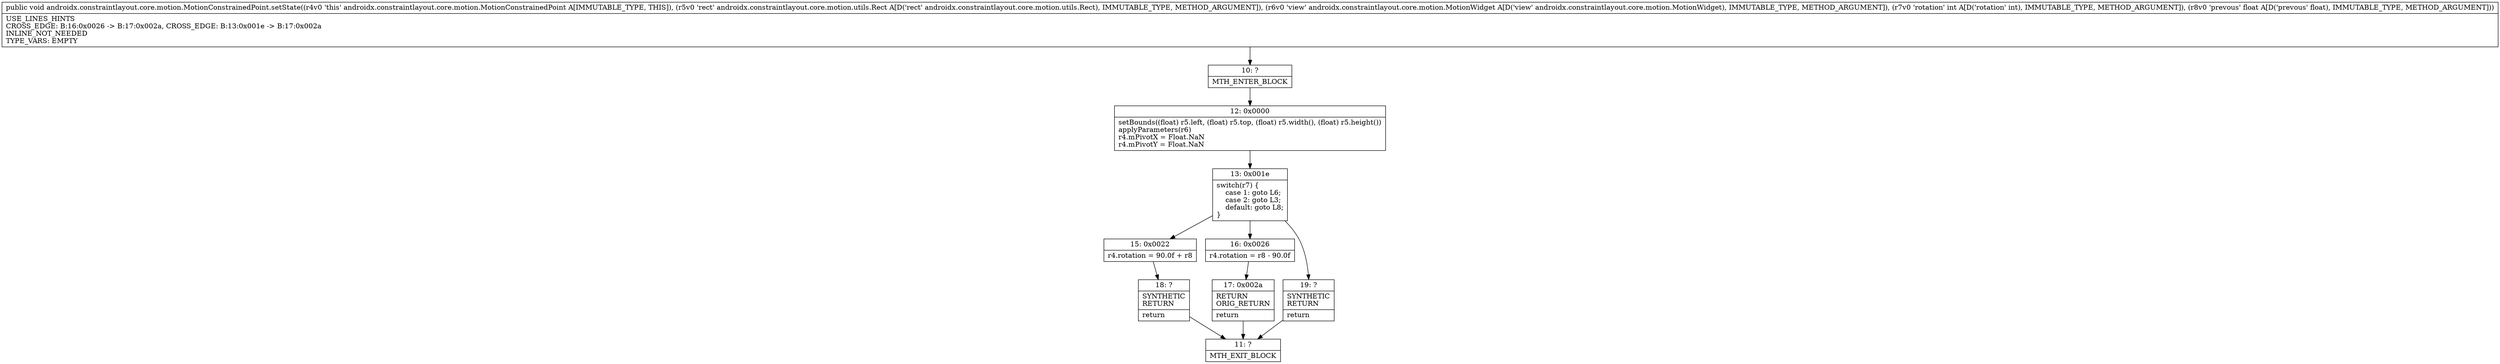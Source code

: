 digraph "CFG forandroidx.constraintlayout.core.motion.MotionConstrainedPoint.setState(Landroidx\/constraintlayout\/core\/motion\/utils\/Rect;Landroidx\/constraintlayout\/core\/motion\/MotionWidget;IF)V" {
Node_10 [shape=record,label="{10\:\ ?|MTH_ENTER_BLOCK\l}"];
Node_12 [shape=record,label="{12\:\ 0x0000|setBounds((float) r5.left, (float) r5.top, (float) r5.width(), (float) r5.height())\lapplyParameters(r6)\lr4.mPivotX = Float.NaN\lr4.mPivotY = Float.NaN\l}"];
Node_13 [shape=record,label="{13\:\ 0x001e|switch(r7) \{\l    case 1: goto L6;\l    case 2: goto L3;\l    default: goto L8;\l\}\l}"];
Node_15 [shape=record,label="{15\:\ 0x0022|r4.rotation = 90.0f + r8\l}"];
Node_18 [shape=record,label="{18\:\ ?|SYNTHETIC\lRETURN\l|return\l}"];
Node_11 [shape=record,label="{11\:\ ?|MTH_EXIT_BLOCK\l}"];
Node_16 [shape=record,label="{16\:\ 0x0026|r4.rotation = r8 \- 90.0f\l}"];
Node_17 [shape=record,label="{17\:\ 0x002a|RETURN\lORIG_RETURN\l|return\l}"];
Node_19 [shape=record,label="{19\:\ ?|SYNTHETIC\lRETURN\l|return\l}"];
MethodNode[shape=record,label="{public void androidx.constraintlayout.core.motion.MotionConstrainedPoint.setState((r4v0 'this' androidx.constraintlayout.core.motion.MotionConstrainedPoint A[IMMUTABLE_TYPE, THIS]), (r5v0 'rect' androidx.constraintlayout.core.motion.utils.Rect A[D('rect' androidx.constraintlayout.core.motion.utils.Rect), IMMUTABLE_TYPE, METHOD_ARGUMENT]), (r6v0 'view' androidx.constraintlayout.core.motion.MotionWidget A[D('view' androidx.constraintlayout.core.motion.MotionWidget), IMMUTABLE_TYPE, METHOD_ARGUMENT]), (r7v0 'rotation' int A[D('rotation' int), IMMUTABLE_TYPE, METHOD_ARGUMENT]), (r8v0 'prevous' float A[D('prevous' float), IMMUTABLE_TYPE, METHOD_ARGUMENT]))  | USE_LINES_HINTS\lCROSS_EDGE: B:16:0x0026 \-\> B:17:0x002a, CROSS_EDGE: B:13:0x001e \-\> B:17:0x002a\lINLINE_NOT_NEEDED\lTYPE_VARS: EMPTY\l}"];
MethodNode -> Node_10;Node_10 -> Node_12;
Node_12 -> Node_13;
Node_13 -> Node_15;
Node_13 -> Node_16;
Node_13 -> Node_19;
Node_15 -> Node_18;
Node_18 -> Node_11;
Node_16 -> Node_17;
Node_17 -> Node_11;
Node_19 -> Node_11;
}

